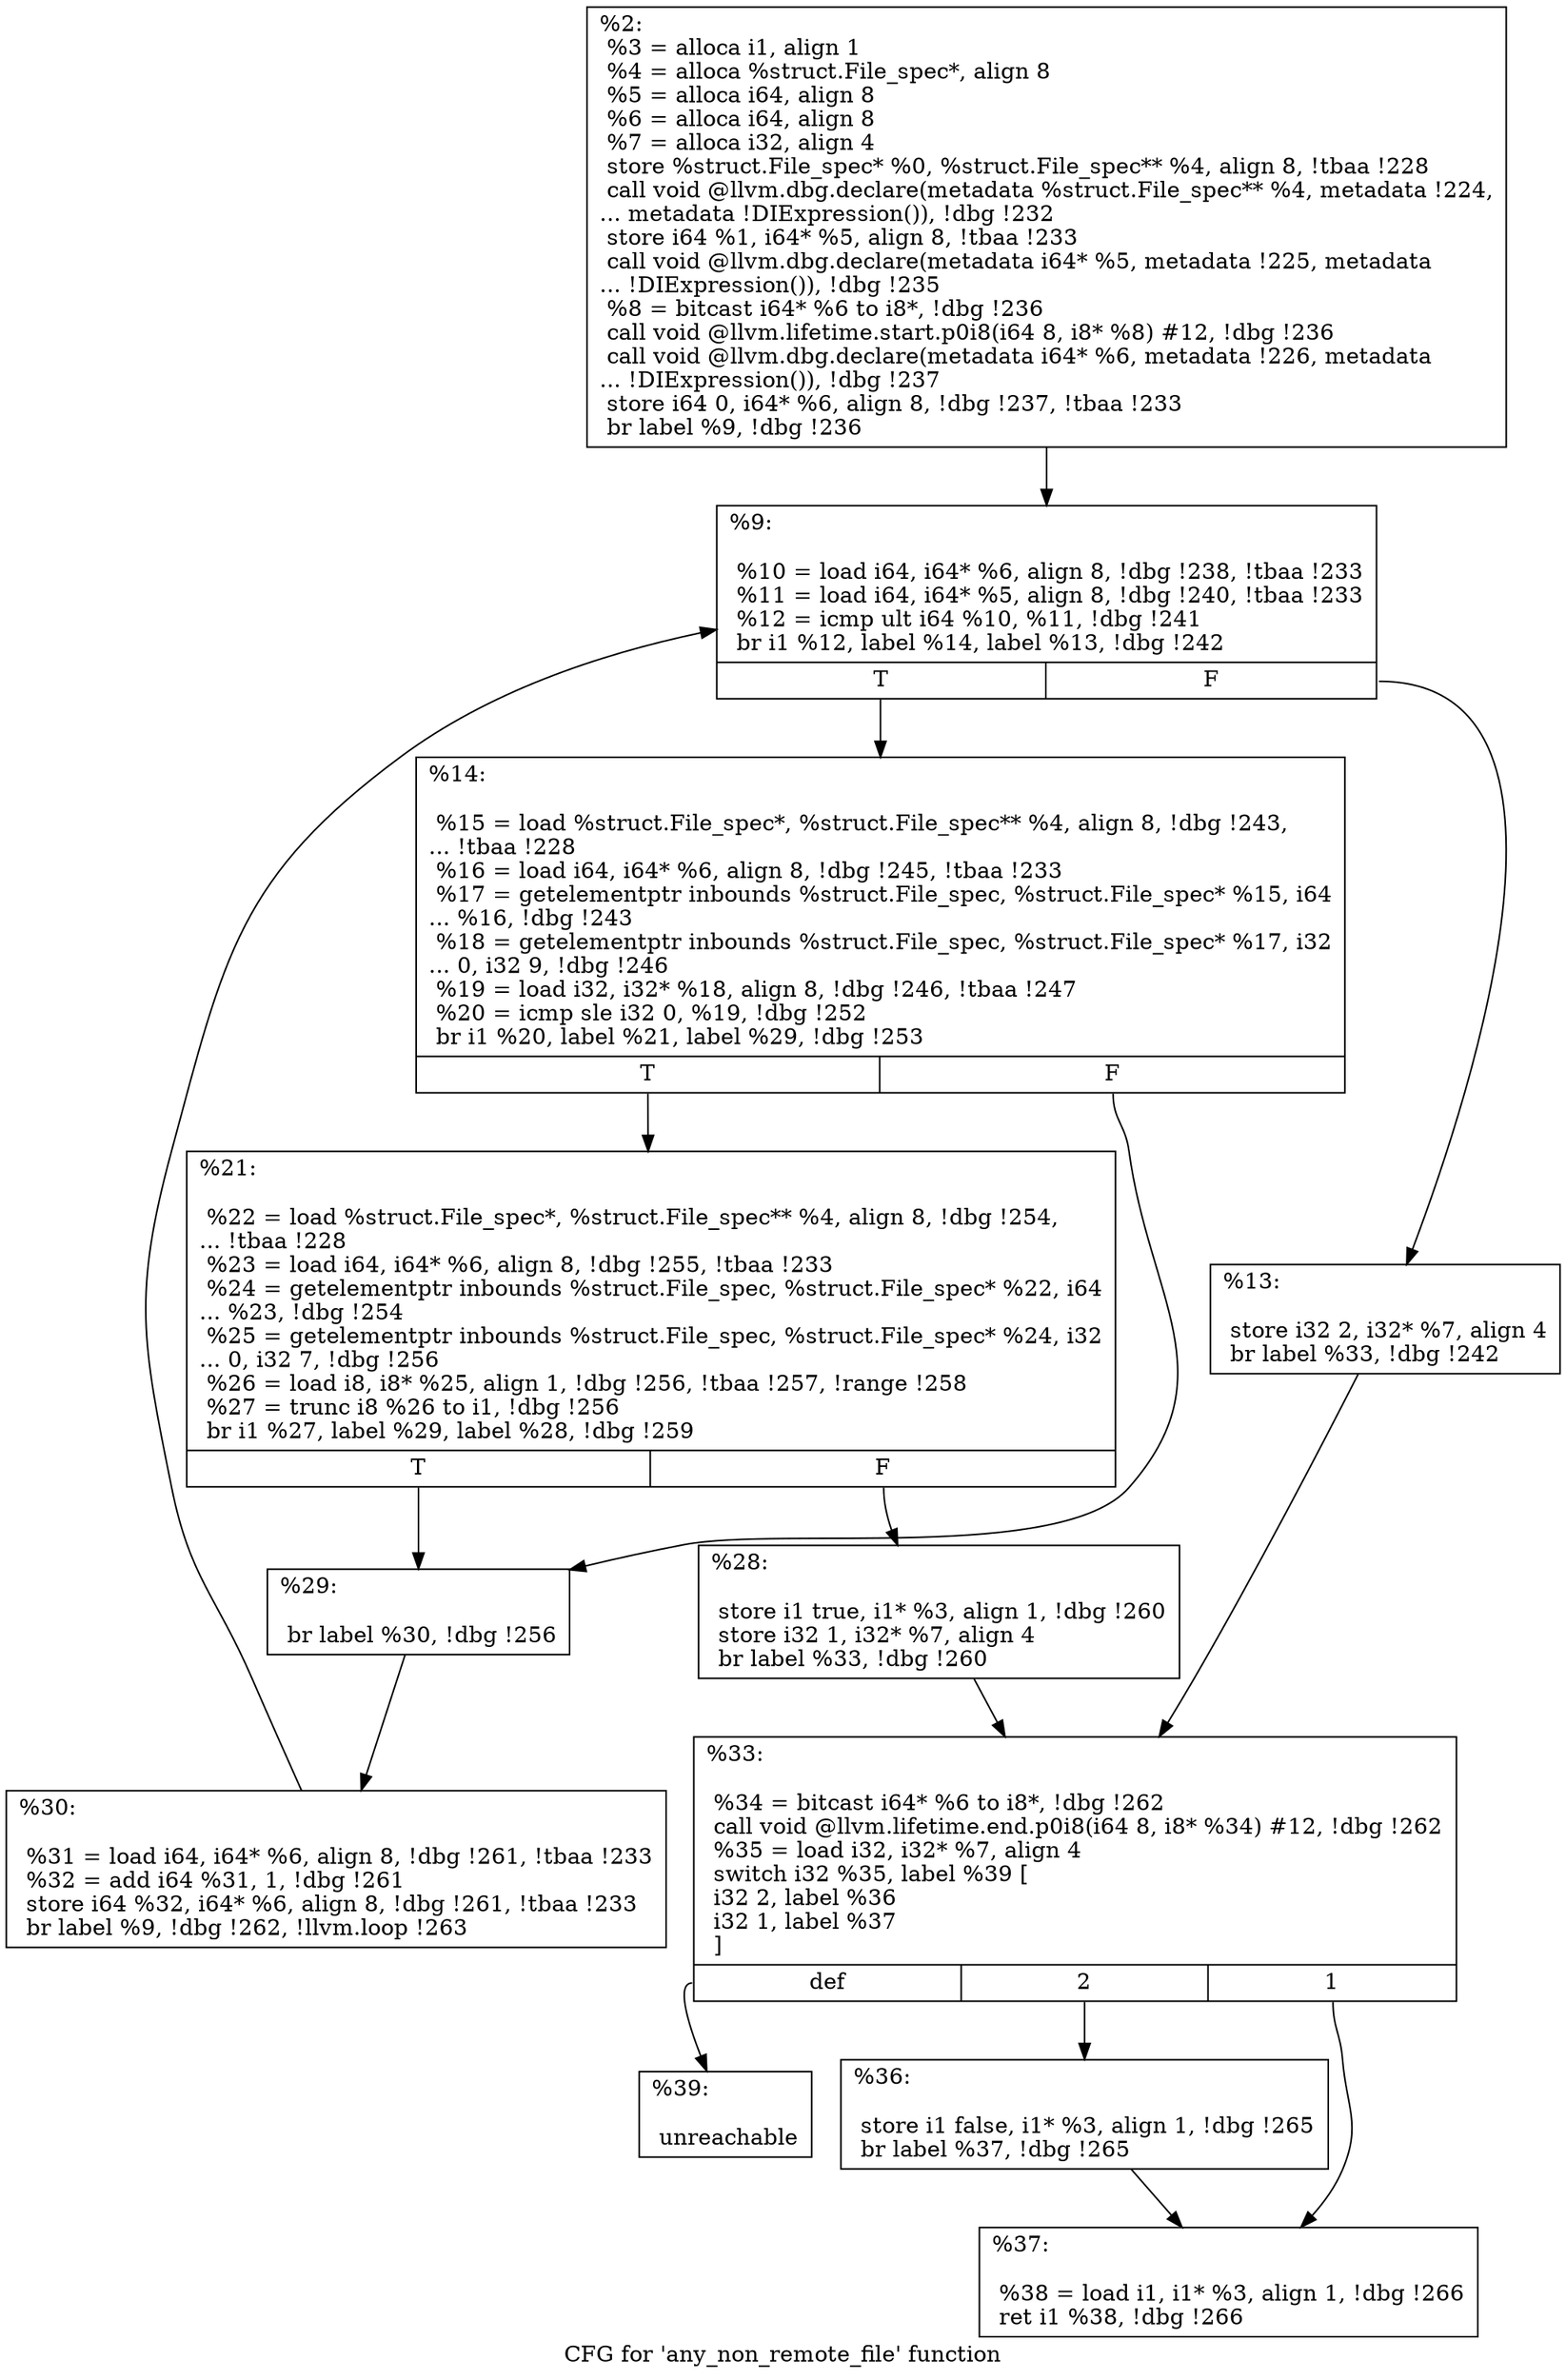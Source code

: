 digraph "CFG for 'any_non_remote_file' function" {
	label="CFG for 'any_non_remote_file' function";

	Node0x13ddfa0 [shape=record,label="{%2:\l  %3 = alloca i1, align 1\l  %4 = alloca %struct.File_spec*, align 8\l  %5 = alloca i64, align 8\l  %6 = alloca i64, align 8\l  %7 = alloca i32, align 4\l  store %struct.File_spec* %0, %struct.File_spec** %4, align 8, !tbaa !228\l  call void @llvm.dbg.declare(metadata %struct.File_spec** %4, metadata !224,\l... metadata !DIExpression()), !dbg !232\l  store i64 %1, i64* %5, align 8, !tbaa !233\l  call void @llvm.dbg.declare(metadata i64* %5, metadata !225, metadata\l... !DIExpression()), !dbg !235\l  %8 = bitcast i64* %6 to i8*, !dbg !236\l  call void @llvm.lifetime.start.p0i8(i64 8, i8* %8) #12, !dbg !236\l  call void @llvm.dbg.declare(metadata i64* %6, metadata !226, metadata\l... !DIExpression()), !dbg !237\l  store i64 0, i64* %6, align 8, !dbg !237, !tbaa !233\l  br label %9, !dbg !236\l}"];
	Node0x13ddfa0 -> Node0x13de050;
	Node0x13de050 [shape=record,label="{%9:\l\l  %10 = load i64, i64* %6, align 8, !dbg !238, !tbaa !233\l  %11 = load i64, i64* %5, align 8, !dbg !240, !tbaa !233\l  %12 = icmp ult i64 %10, %11, !dbg !241\l  br i1 %12, label %14, label %13, !dbg !242\l|{<s0>T|<s1>F}}"];
	Node0x13de050:s0 -> Node0x13de0f0;
	Node0x13de050:s1 -> Node0x13de0a0;
	Node0x13de0a0 [shape=record,label="{%13:\l\l  store i32 2, i32* %7, align 4\l  br label %33, !dbg !242\l}"];
	Node0x13de0a0 -> Node0x13de280;
	Node0x13de0f0 [shape=record,label="{%14:\l\l  %15 = load %struct.File_spec*, %struct.File_spec** %4, align 8, !dbg !243,\l... !tbaa !228\l  %16 = load i64, i64* %6, align 8, !dbg !245, !tbaa !233\l  %17 = getelementptr inbounds %struct.File_spec, %struct.File_spec* %15, i64\l... %16, !dbg !243\l  %18 = getelementptr inbounds %struct.File_spec, %struct.File_spec* %17, i32\l... 0, i32 9, !dbg !246\l  %19 = load i32, i32* %18, align 8, !dbg !246, !tbaa !247\l  %20 = icmp sle i32 0, %19, !dbg !252\l  br i1 %20, label %21, label %29, !dbg !253\l|{<s0>T|<s1>F}}"];
	Node0x13de0f0:s0 -> Node0x13de140;
	Node0x13de0f0:s1 -> Node0x13de1e0;
	Node0x13de140 [shape=record,label="{%21:\l\l  %22 = load %struct.File_spec*, %struct.File_spec** %4, align 8, !dbg !254,\l... !tbaa !228\l  %23 = load i64, i64* %6, align 8, !dbg !255, !tbaa !233\l  %24 = getelementptr inbounds %struct.File_spec, %struct.File_spec* %22, i64\l... %23, !dbg !254\l  %25 = getelementptr inbounds %struct.File_spec, %struct.File_spec* %24, i32\l... 0, i32 7, !dbg !256\l  %26 = load i8, i8* %25, align 1, !dbg !256, !tbaa !257, !range !258\l  %27 = trunc i8 %26 to i1, !dbg !256\l  br i1 %27, label %29, label %28, !dbg !259\l|{<s0>T|<s1>F}}"];
	Node0x13de140:s0 -> Node0x13de1e0;
	Node0x13de140:s1 -> Node0x13de190;
	Node0x13de190 [shape=record,label="{%28:\l\l  store i1 true, i1* %3, align 1, !dbg !260\l  store i32 1, i32* %7, align 4\l  br label %33, !dbg !260\l}"];
	Node0x13de190 -> Node0x13de280;
	Node0x13de1e0 [shape=record,label="{%29:\l\l  br label %30, !dbg !256\l}"];
	Node0x13de1e0 -> Node0x13de230;
	Node0x13de230 [shape=record,label="{%30:\l\l  %31 = load i64, i64* %6, align 8, !dbg !261, !tbaa !233\l  %32 = add i64 %31, 1, !dbg !261\l  store i64 %32, i64* %6, align 8, !dbg !261, !tbaa !233\l  br label %9, !dbg !262, !llvm.loop !263\l}"];
	Node0x13de230 -> Node0x13de050;
	Node0x13de280 [shape=record,label="{%33:\l\l  %34 = bitcast i64* %6 to i8*, !dbg !262\l  call void @llvm.lifetime.end.p0i8(i64 8, i8* %34) #12, !dbg !262\l  %35 = load i32, i32* %7, align 4\l  switch i32 %35, label %39 [\l    i32 2, label %36\l    i32 1, label %37\l  ]\l|{<s0>def|<s1>2|<s2>1}}"];
	Node0x13de280:s0 -> Node0x13de370;
	Node0x13de280:s1 -> Node0x13de2d0;
	Node0x13de280:s2 -> Node0x13de320;
	Node0x13de2d0 [shape=record,label="{%36:\l\l  store i1 false, i1* %3, align 1, !dbg !265\l  br label %37, !dbg !265\l}"];
	Node0x13de2d0 -> Node0x13de320;
	Node0x13de320 [shape=record,label="{%37:\l\l  %38 = load i1, i1* %3, align 1, !dbg !266\l  ret i1 %38, !dbg !266\l}"];
	Node0x13de370 [shape=record,label="{%39:\l\l  unreachable\l}"];
}
